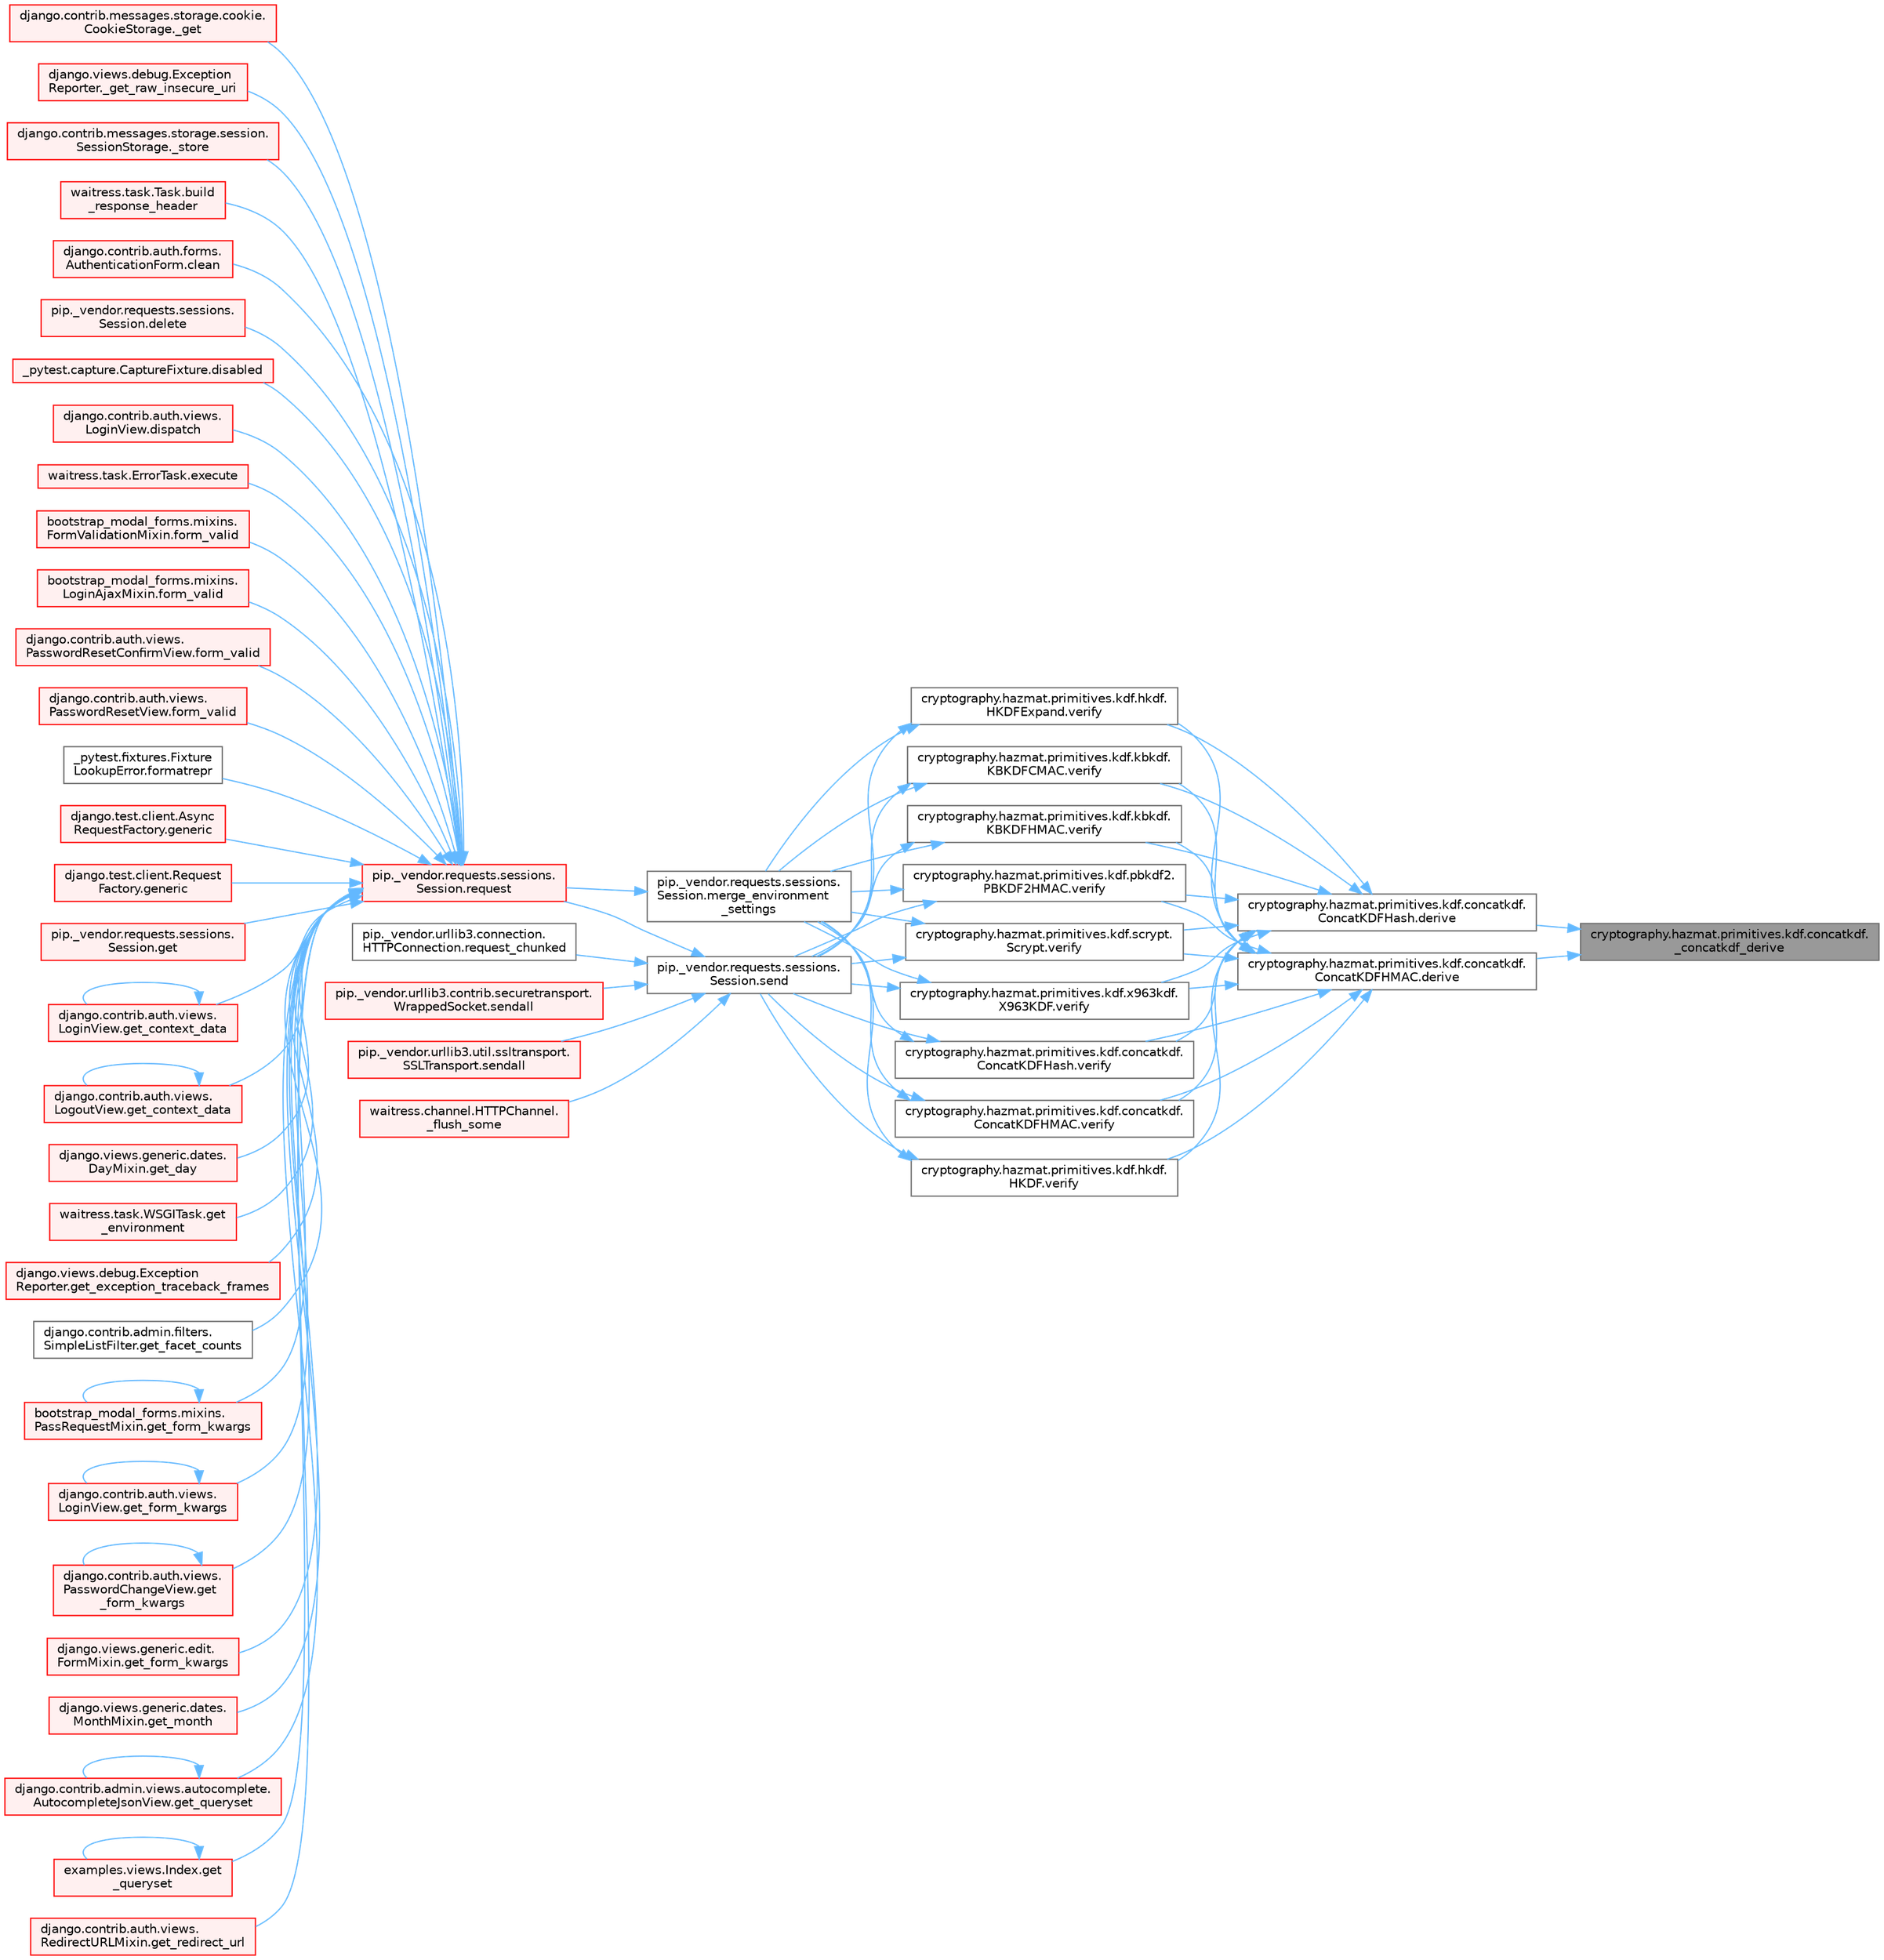 digraph "cryptography.hazmat.primitives.kdf.concatkdf._concatkdf_derive"
{
 // LATEX_PDF_SIZE
  bgcolor="transparent";
  edge [fontname=Helvetica,fontsize=10,labelfontname=Helvetica,labelfontsize=10];
  node [fontname=Helvetica,fontsize=10,shape=box,height=0.2,width=0.4];
  rankdir="RL";
  Node1 [id="Node000001",label="cryptography.hazmat.primitives.kdf.concatkdf.\l_concatkdf_derive",height=0.2,width=0.4,color="gray40", fillcolor="grey60", style="filled", fontcolor="black",tooltip=" "];
  Node1 -> Node2 [id="edge1_Node000001_Node000002",dir="back",color="steelblue1",style="solid",tooltip=" "];
  Node2 [id="Node000002",label="cryptography.hazmat.primitives.kdf.concatkdf.\lConcatKDFHash.derive",height=0.2,width=0.4,color="grey40", fillcolor="white", style="filled",URL="$classcryptography_1_1hazmat_1_1primitives_1_1kdf_1_1concatkdf_1_1_concat_k_d_f_hash.html#a44d18d3fe34cc688f5dcf165b355d963",tooltip=" "];
  Node2 -> Node3 [id="edge2_Node000002_Node000003",dir="back",color="steelblue1",style="solid",tooltip=" "];
  Node3 [id="Node000003",label="cryptography.hazmat.primitives.kdf.concatkdf.\lConcatKDFHash.verify",height=0.2,width=0.4,color="grey40", fillcolor="white", style="filled",URL="$classcryptography_1_1hazmat_1_1primitives_1_1kdf_1_1concatkdf_1_1_concat_k_d_f_hash.html#a872e664133e0cc33672c6fa5929f0bf8",tooltip=" "];
  Node3 -> Node4 [id="edge3_Node000003_Node000004",dir="back",color="steelblue1",style="solid",tooltip=" "];
  Node4 [id="Node000004",label="pip._vendor.requests.sessions.\lSession.merge_environment\l_settings",height=0.2,width=0.4,color="grey40", fillcolor="white", style="filled",URL="$classpip_1_1__vendor_1_1requests_1_1sessions_1_1_session.html#a1bbc07ae0fd8434a0ae651e3eb482be0",tooltip=" "];
  Node4 -> Node5 [id="edge4_Node000004_Node000005",dir="back",color="steelblue1",style="solid",tooltip=" "];
  Node5 [id="Node000005",label="pip._vendor.requests.sessions.\lSession.request",height=0.2,width=0.4,color="red", fillcolor="#FFF0F0", style="filled",URL="$classpip_1_1__vendor_1_1requests_1_1sessions_1_1_session.html#a3dddfa16e93faa1a1a553936d913482b",tooltip=" "];
  Node5 -> Node6 [id="edge5_Node000005_Node000006",dir="back",color="steelblue1",style="solid",tooltip=" "];
  Node6 [id="Node000006",label="django.contrib.messages.storage.cookie.\lCookieStorage._get",height=0.2,width=0.4,color="red", fillcolor="#FFF0F0", style="filled",URL="$classdjango_1_1contrib_1_1messages_1_1storage_1_1cookie_1_1_cookie_storage.html#a39d084f6072109675c9ef06c047174e8",tooltip=" "];
  Node5 -> Node126 [id="edge6_Node000005_Node000126",dir="back",color="steelblue1",style="solid",tooltip=" "];
  Node126 [id="Node000126",label="django.views.debug.Exception\lReporter._get_raw_insecure_uri",height=0.2,width=0.4,color="red", fillcolor="#FFF0F0", style="filled",URL="$classdjango_1_1views_1_1debug_1_1_exception_reporter.html#a7a7120cc6b92c3e1a0b855e351c30f42",tooltip=" "];
  Node5 -> Node130 [id="edge7_Node000005_Node000130",dir="back",color="steelblue1",style="solid",tooltip=" "];
  Node130 [id="Node000130",label="django.contrib.messages.storage.session.\lSessionStorage._store",height=0.2,width=0.4,color="red", fillcolor="#FFF0F0", style="filled",URL="$classdjango_1_1contrib_1_1messages_1_1storage_1_1session_1_1_session_storage.html#a371ed03facbc7ae28602ede4c99950d0",tooltip=" "];
  Node5 -> Node2449 [id="edge8_Node000005_Node002449",dir="back",color="steelblue1",style="solid",tooltip=" "];
  Node2449 [id="Node002449",label="waitress.task.Task.build\l_response_header",height=0.2,width=0.4,color="red", fillcolor="#FFF0F0", style="filled",URL="$classwaitress_1_1task_1_1_task.html#a4f20433be6bea4c797bfeb62408b997e",tooltip=" "];
  Node5 -> Node3062 [id="edge9_Node000005_Node003062",dir="back",color="steelblue1",style="solid",tooltip=" "];
  Node3062 [id="Node003062",label="django.contrib.auth.forms.\lAuthenticationForm.clean",height=0.2,width=0.4,color="red", fillcolor="#FFF0F0", style="filled",URL="$classdjango_1_1contrib_1_1auth_1_1forms_1_1_authentication_form.html#a92d28be6696caa8d1b7068eefe81793a",tooltip=" "];
  Node5 -> Node3063 [id="edge10_Node000005_Node003063",dir="back",color="steelblue1",style="solid",tooltip=" "];
  Node3063 [id="Node003063",label="pip._vendor.requests.sessions.\lSession.delete",height=0.2,width=0.4,color="red", fillcolor="#FFF0F0", style="filled",URL="$classpip_1_1__vendor_1_1requests_1_1sessions_1_1_session.html#abb6cd6b39dde48648dc875227e2e258e",tooltip=" "];
  Node5 -> Node3064 [id="edge11_Node000005_Node003064",dir="back",color="steelblue1",style="solid",tooltip=" "];
  Node3064 [id="Node003064",label="_pytest.capture.CaptureFixture.disabled",height=0.2,width=0.4,color="red", fillcolor="#FFF0F0", style="filled",URL="$class__pytest_1_1capture_1_1_capture_fixture.html#a3dda4f7495bd8fb93f4bd7dad2855d7f",tooltip=" "];
  Node5 -> Node2215 [id="edge12_Node000005_Node002215",dir="back",color="steelblue1",style="solid",tooltip=" "];
  Node2215 [id="Node002215",label="django.contrib.auth.views.\lLoginView.dispatch",height=0.2,width=0.4,color="red", fillcolor="#FFF0F0", style="filled",URL="$classdjango_1_1contrib_1_1auth_1_1views_1_1_login_view.html#a69a0b11a6598453586c755b32dfc02c3",tooltip=" "];
  Node5 -> Node3069 [id="edge13_Node000005_Node003069",dir="back",color="steelblue1",style="solid",tooltip=" "];
  Node3069 [id="Node003069",label="waitress.task.ErrorTask.execute",height=0.2,width=0.4,color="red", fillcolor="#FFF0F0", style="filled",URL="$classwaitress_1_1task_1_1_error_task.html#ad5c6d14c13ba3d33e82b1b138e634bb0",tooltip=" "];
  Node5 -> Node3070 [id="edge14_Node000005_Node003070",dir="back",color="steelblue1",style="solid",tooltip=" "];
  Node3070 [id="Node003070",label="bootstrap_modal_forms.mixins.\lFormValidationMixin.form_valid",height=0.2,width=0.4,color="red", fillcolor="#FFF0F0", style="filled",URL="$classbootstrap__modal__forms_1_1mixins_1_1_form_validation_mixin.html#a415bfd631a922d1368281b015e04ba4c",tooltip=" "];
  Node5 -> Node3071 [id="edge15_Node000005_Node003071",dir="back",color="steelblue1",style="solid",tooltip=" "];
  Node3071 [id="Node003071",label="bootstrap_modal_forms.mixins.\lLoginAjaxMixin.form_valid",height=0.2,width=0.4,color="red", fillcolor="#FFF0F0", style="filled",URL="$classbootstrap__modal__forms_1_1mixins_1_1_login_ajax_mixin.html#a1cba170b69b7fd25ca43d399c808725e",tooltip=" "];
  Node5 -> Node3072 [id="edge16_Node000005_Node003072",dir="back",color="steelblue1",style="solid",tooltip=" "];
  Node3072 [id="Node003072",label="django.contrib.auth.views.\lPasswordResetConfirmView.form_valid",height=0.2,width=0.4,color="red", fillcolor="#FFF0F0", style="filled",URL="$classdjango_1_1contrib_1_1auth_1_1views_1_1_password_reset_confirm_view.html#a6da228b477be1871236a83c005301b3c",tooltip=" "];
  Node5 -> Node3073 [id="edge17_Node000005_Node003073",dir="back",color="steelblue1",style="solid",tooltip=" "];
  Node3073 [id="Node003073",label="django.contrib.auth.views.\lPasswordResetView.form_valid",height=0.2,width=0.4,color="red", fillcolor="#FFF0F0", style="filled",URL="$classdjango_1_1contrib_1_1auth_1_1views_1_1_password_reset_view.html#a1beeb7e6b51b528c0c10b3a74c0d51e3",tooltip=" "];
  Node5 -> Node3074 [id="edge18_Node000005_Node003074",dir="back",color="steelblue1",style="solid",tooltip=" "];
  Node3074 [id="Node003074",label="_pytest.fixtures.Fixture\lLookupError.formatrepr",height=0.2,width=0.4,color="grey40", fillcolor="white", style="filled",URL="$class__pytest_1_1fixtures_1_1_fixture_lookup_error.html#a22b5af6283420cffbeff550a445d243a",tooltip=" "];
  Node5 -> Node3075 [id="edge19_Node000005_Node003075",dir="back",color="steelblue1",style="solid",tooltip=" "];
  Node3075 [id="Node003075",label="django.test.client.Async\lRequestFactory.generic",height=0.2,width=0.4,color="red", fillcolor="#FFF0F0", style="filled",URL="$classdjango_1_1test_1_1client_1_1_async_request_factory.html#a470d6888694e77c09bd7d8bf6d588233",tooltip=" "];
  Node5 -> Node3088 [id="edge20_Node000005_Node003088",dir="back",color="steelblue1",style="solid",tooltip=" "];
  Node3088 [id="Node003088",label="django.test.client.Request\lFactory.generic",height=0.2,width=0.4,color="red", fillcolor="#FFF0F0", style="filled",URL="$classdjango_1_1test_1_1client_1_1_request_factory.html#a24740fe264de91d8c4c1205c9172206d",tooltip=" "];
  Node5 -> Node3089 [id="edge21_Node000005_Node003089",dir="back",color="steelblue1",style="solid",tooltip=" "];
  Node3089 [id="Node003089",label="pip._vendor.requests.sessions.\lSession.get",height=0.2,width=0.4,color="red", fillcolor="#FFF0F0", style="filled",URL="$classpip_1_1__vendor_1_1requests_1_1sessions_1_1_session.html#ad86dcc9de47cd87bf70ecf0f2c537e53",tooltip=" "];
  Node5 -> Node3090 [id="edge22_Node000005_Node003090",dir="back",color="steelblue1",style="solid",tooltip=" "];
  Node3090 [id="Node003090",label="django.contrib.auth.views.\lLoginView.get_context_data",height=0.2,width=0.4,color="red", fillcolor="#FFF0F0", style="filled",URL="$classdjango_1_1contrib_1_1auth_1_1views_1_1_login_view.html#a5acd74035066c40850101f1d9643e328",tooltip=" "];
  Node3090 -> Node3090 [id="edge23_Node003090_Node003090",dir="back",color="steelblue1",style="solid",tooltip=" "];
  Node5 -> Node3091 [id="edge24_Node000005_Node003091",dir="back",color="steelblue1",style="solid",tooltip=" "];
  Node3091 [id="Node003091",label="django.contrib.auth.views.\lLogoutView.get_context_data",height=0.2,width=0.4,color="red", fillcolor="#FFF0F0", style="filled",URL="$classdjango_1_1contrib_1_1auth_1_1views_1_1_logout_view.html#afab0ac15cb452acb486a3f7b9747e43b",tooltip=" "];
  Node3091 -> Node3091 [id="edge25_Node003091_Node003091",dir="back",color="steelblue1",style="solid",tooltip=" "];
  Node5 -> Node3092 [id="edge26_Node000005_Node003092",dir="back",color="steelblue1",style="solid",tooltip=" "];
  Node3092 [id="Node003092",label="django.views.generic.dates.\lDayMixin.get_day",height=0.2,width=0.4,color="red", fillcolor="#FFF0F0", style="filled",URL="$classdjango_1_1views_1_1generic_1_1dates_1_1_day_mixin.html#a410db285b705518118df478a63fc572a",tooltip=" "];
  Node5 -> Node3093 [id="edge27_Node000005_Node003093",dir="back",color="steelblue1",style="solid",tooltip=" "];
  Node3093 [id="Node003093",label="waitress.task.WSGITask.get\l_environment",height=0.2,width=0.4,color="red", fillcolor="#FFF0F0", style="filled",URL="$classwaitress_1_1task_1_1_w_s_g_i_task.html#a9a1b4b87c8f7bee8209018ee7c743c26",tooltip=" "];
  Node5 -> Node2607 [id="edge28_Node000005_Node002607",dir="back",color="steelblue1",style="solid",tooltip=" "];
  Node2607 [id="Node002607",label="django.views.debug.Exception\lReporter.get_exception_traceback_frames",height=0.2,width=0.4,color="red", fillcolor="#FFF0F0", style="filled",URL="$classdjango_1_1views_1_1debug_1_1_exception_reporter.html#a326b08b3941038a5504f8e0a846bae68",tooltip=" "];
  Node5 -> Node3095 [id="edge29_Node000005_Node003095",dir="back",color="steelblue1",style="solid",tooltip=" "];
  Node3095 [id="Node003095",label="django.contrib.admin.filters.\lSimpleListFilter.get_facet_counts",height=0.2,width=0.4,color="grey40", fillcolor="white", style="filled",URL="$classdjango_1_1contrib_1_1admin_1_1filters_1_1_simple_list_filter.html#a97fd984f5668670f0887f81c30f9fda7",tooltip=" "];
  Node5 -> Node3096 [id="edge30_Node000005_Node003096",dir="back",color="steelblue1",style="solid",tooltip=" "];
  Node3096 [id="Node003096",label="bootstrap_modal_forms.mixins.\lPassRequestMixin.get_form_kwargs",height=0.2,width=0.4,color="red", fillcolor="#FFF0F0", style="filled",URL="$classbootstrap__modal__forms_1_1mixins_1_1_pass_request_mixin.html#ad4ae849823f332bb1016a8508cb34ee3",tooltip=" "];
  Node3096 -> Node3096 [id="edge31_Node003096_Node003096",dir="back",color="steelblue1",style="solid",tooltip=" "];
  Node5 -> Node3097 [id="edge32_Node000005_Node003097",dir="back",color="steelblue1",style="solid",tooltip=" "];
  Node3097 [id="Node003097",label="django.contrib.auth.views.\lLoginView.get_form_kwargs",height=0.2,width=0.4,color="red", fillcolor="#FFF0F0", style="filled",URL="$classdjango_1_1contrib_1_1auth_1_1views_1_1_login_view.html#a2eba98b8c16c8a98348679ea2c921d25",tooltip=" "];
  Node3097 -> Node3097 [id="edge33_Node003097_Node003097",dir="back",color="steelblue1",style="solid",tooltip=" "];
  Node5 -> Node3098 [id="edge34_Node000005_Node003098",dir="back",color="steelblue1",style="solid",tooltip=" "];
  Node3098 [id="Node003098",label="django.contrib.auth.views.\lPasswordChangeView.get\l_form_kwargs",height=0.2,width=0.4,color="red", fillcolor="#FFF0F0", style="filled",URL="$classdjango_1_1contrib_1_1auth_1_1views_1_1_password_change_view.html#a553cf3e37e5a2c05db774e580cbcc038",tooltip=" "];
  Node3098 -> Node3098 [id="edge35_Node003098_Node003098",dir="back",color="steelblue1",style="solid",tooltip=" "];
  Node5 -> Node1854 [id="edge36_Node000005_Node001854",dir="back",color="steelblue1",style="solid",tooltip=" "];
  Node1854 [id="Node001854",label="django.views.generic.edit.\lFormMixin.get_form_kwargs",height=0.2,width=0.4,color="red", fillcolor="#FFF0F0", style="filled",URL="$classdjango_1_1views_1_1generic_1_1edit_1_1_form_mixin.html#a7e8c141b6c4efa8727e7f06322969249",tooltip=" "];
  Node5 -> Node3099 [id="edge37_Node000005_Node003099",dir="back",color="steelblue1",style="solid",tooltip=" "];
  Node3099 [id="Node003099",label="django.views.generic.dates.\lMonthMixin.get_month",height=0.2,width=0.4,color="red", fillcolor="#FFF0F0", style="filled",URL="$classdjango_1_1views_1_1generic_1_1dates_1_1_month_mixin.html#add54a3d80358c6e643ac264d97d4f2a7",tooltip=" "];
  Node5 -> Node3100 [id="edge38_Node000005_Node003100",dir="back",color="steelblue1",style="solid",tooltip=" "];
  Node3100 [id="Node003100",label="django.contrib.admin.views.autocomplete.\lAutocompleteJsonView.get_queryset",height=0.2,width=0.4,color="red", fillcolor="#FFF0F0", style="filled",URL="$classdjango_1_1contrib_1_1admin_1_1views_1_1autocomplete_1_1_autocomplete_json_view.html#a6eb5abbd3b2e8b252a4ce9ca2680f3d3",tooltip=" "];
  Node3100 -> Node3100 [id="edge39_Node003100_Node003100",dir="back",color="steelblue1",style="solid",tooltip=" "];
  Node5 -> Node3101 [id="edge40_Node000005_Node003101",dir="back",color="steelblue1",style="solid",tooltip=" "];
  Node3101 [id="Node003101",label="examples.views.Index.get\l_queryset",height=0.2,width=0.4,color="red", fillcolor="#FFF0F0", style="filled",URL="$classexamples_1_1views_1_1_index.html#a288026bb9059b37dca786922296dfcd3",tooltip=" "];
  Node3101 -> Node3101 [id="edge41_Node003101_Node003101",dir="back",color="steelblue1",style="solid",tooltip=" "];
  Node5 -> Node3102 [id="edge42_Node000005_Node003102",dir="back",color="steelblue1",style="solid",tooltip=" "];
  Node3102 [id="Node003102",label="django.contrib.auth.views.\lRedirectURLMixin.get_redirect_url",height=0.2,width=0.4,color="red", fillcolor="#FFF0F0", style="filled",URL="$classdjango_1_1contrib_1_1auth_1_1views_1_1_redirect_u_r_l_mixin.html#a5598a164f9f21e7329630fad5e5c4c77",tooltip=" "];
  Node3 -> Node1767 [id="edge43_Node000003_Node001767",dir="back",color="steelblue1",style="solid",tooltip=" "];
  Node1767 [id="Node001767",label="pip._vendor.requests.sessions.\lSession.send",height=0.2,width=0.4,color="grey40", fillcolor="white", style="filled",URL="$classpip_1_1__vendor_1_1requests_1_1sessions_1_1_session.html#ac53877008b8d3c6901be36033885124c",tooltip=" "];
  Node1767 -> Node93 [id="edge44_Node001767_Node000093",dir="back",color="steelblue1",style="solid",tooltip=" "];
  Node93 [id="Node000093",label="waitress.channel.HTTPChannel.\l_flush_some",height=0.2,width=0.4,color="red", fillcolor="#FFF0F0", style="filled",URL="$classwaitress_1_1channel_1_1_h_t_t_p_channel.html#af4abc69cb0ebdecacfe3e79bda37a43f",tooltip=" "];
  Node1767 -> Node5 [id="edge45_Node001767_Node000005",dir="back",color="steelblue1",style="solid",tooltip=" "];
  Node1767 -> Node100 [id="edge46_Node001767_Node000100",dir="back",color="steelblue1",style="solid",tooltip=" "];
  Node100 [id="Node000100",label="pip._vendor.urllib3.connection.\lHTTPConnection.request_chunked",height=0.2,width=0.4,color="grey40", fillcolor="white", style="filled",URL="$classpip_1_1__vendor_1_1urllib3_1_1connection_1_1_h_t_t_p_connection.html#a9af6f422554c315fcde06d65e97becfc",tooltip=" "];
  Node1767 -> Node101 [id="edge47_Node001767_Node000101",dir="back",color="steelblue1",style="solid",tooltip=" "];
  Node101 [id="Node000101",label="pip._vendor.urllib3.contrib.securetransport.\lWrappedSocket.sendall",height=0.2,width=0.4,color="red", fillcolor="#FFF0F0", style="filled",URL="$classpip_1_1__vendor_1_1urllib3_1_1contrib_1_1securetransport_1_1_wrapped_socket.html#a67b9b212d8bdb9f37e14c33d3c28ce8e",tooltip=" "];
  Node1767 -> Node102 [id="edge48_Node001767_Node000102",dir="back",color="steelblue1",style="solid",tooltip=" "];
  Node102 [id="Node000102",label="pip._vendor.urllib3.util.ssltransport.\lSSLTransport.sendall",height=0.2,width=0.4,color="red", fillcolor="#FFF0F0", style="filled",URL="$classpip_1_1__vendor_1_1urllib3_1_1util_1_1ssltransport_1_1_s_s_l_transport.html#a6127132ecea729b7d77e99c6c6eac732",tooltip=" "];
  Node2 -> Node3170 [id="edge49_Node000002_Node003170",dir="back",color="steelblue1",style="solid",tooltip=" "];
  Node3170 [id="Node003170",label="cryptography.hazmat.primitives.kdf.concatkdf.\lConcatKDFHMAC.verify",height=0.2,width=0.4,color="grey40", fillcolor="white", style="filled",URL="$classcryptography_1_1hazmat_1_1primitives_1_1kdf_1_1concatkdf_1_1_concat_k_d_f_h_m_a_c.html#aa6a81903e1b96874301933bc996c78bd",tooltip=" "];
  Node3170 -> Node4 [id="edge50_Node003170_Node000004",dir="back",color="steelblue1",style="solid",tooltip=" "];
  Node3170 -> Node1767 [id="edge51_Node003170_Node001767",dir="back",color="steelblue1",style="solid",tooltip=" "];
  Node2 -> Node3171 [id="edge52_Node000002_Node003171",dir="back",color="steelblue1",style="solid",tooltip=" "];
  Node3171 [id="Node003171",label="cryptography.hazmat.primitives.kdf.hkdf.\lHKDF.verify",height=0.2,width=0.4,color="grey40", fillcolor="white", style="filled",URL="$classcryptography_1_1hazmat_1_1primitives_1_1kdf_1_1hkdf_1_1_h_k_d_f.html#a7ac8bf663d79e3c30b68d44331902304",tooltip=" "];
  Node3171 -> Node4 [id="edge53_Node003171_Node000004",dir="back",color="steelblue1",style="solid",tooltip=" "];
  Node3171 -> Node1767 [id="edge54_Node003171_Node001767",dir="back",color="steelblue1",style="solid",tooltip=" "];
  Node2 -> Node3172 [id="edge55_Node000002_Node003172",dir="back",color="steelblue1",style="solid",tooltip=" "];
  Node3172 [id="Node003172",label="cryptography.hazmat.primitives.kdf.hkdf.\lHKDFExpand.verify",height=0.2,width=0.4,color="grey40", fillcolor="white", style="filled",URL="$classcryptography_1_1hazmat_1_1primitives_1_1kdf_1_1hkdf_1_1_h_k_d_f_expand.html#a74f916e6649372a432769965a7e01fea",tooltip=" "];
  Node3172 -> Node4 [id="edge56_Node003172_Node000004",dir="back",color="steelblue1",style="solid",tooltip=" "];
  Node3172 -> Node1767 [id="edge57_Node003172_Node001767",dir="back",color="steelblue1",style="solid",tooltip=" "];
  Node2 -> Node3173 [id="edge58_Node000002_Node003173",dir="back",color="steelblue1",style="solid",tooltip=" "];
  Node3173 [id="Node003173",label="cryptography.hazmat.primitives.kdf.kbkdf.\lKBKDFCMAC.verify",height=0.2,width=0.4,color="grey40", fillcolor="white", style="filled",URL="$classcryptography_1_1hazmat_1_1primitives_1_1kdf_1_1kbkdf_1_1_k_b_k_d_f_c_m_a_c.html#ab97e9dff30b4fe2752f1457c582fb0e3",tooltip=" "];
  Node3173 -> Node4 [id="edge59_Node003173_Node000004",dir="back",color="steelblue1",style="solid",tooltip=" "];
  Node3173 -> Node1767 [id="edge60_Node003173_Node001767",dir="back",color="steelblue1",style="solid",tooltip=" "];
  Node2 -> Node3174 [id="edge61_Node000002_Node003174",dir="back",color="steelblue1",style="solid",tooltip=" "];
  Node3174 [id="Node003174",label="cryptography.hazmat.primitives.kdf.kbkdf.\lKBKDFHMAC.verify",height=0.2,width=0.4,color="grey40", fillcolor="white", style="filled",URL="$classcryptography_1_1hazmat_1_1primitives_1_1kdf_1_1kbkdf_1_1_k_b_k_d_f_h_m_a_c.html#a34c59907c93650471d5ef56197cc0522",tooltip=" "];
  Node3174 -> Node4 [id="edge62_Node003174_Node000004",dir="back",color="steelblue1",style="solid",tooltip=" "];
  Node3174 -> Node1767 [id="edge63_Node003174_Node001767",dir="back",color="steelblue1",style="solid",tooltip=" "];
  Node2 -> Node3175 [id="edge64_Node000002_Node003175",dir="back",color="steelblue1",style="solid",tooltip=" "];
  Node3175 [id="Node003175",label="cryptography.hazmat.primitives.kdf.pbkdf2.\lPBKDF2HMAC.verify",height=0.2,width=0.4,color="grey40", fillcolor="white", style="filled",URL="$classcryptography_1_1hazmat_1_1primitives_1_1kdf_1_1pbkdf2_1_1_p_b_k_d_f2_h_m_a_c.html#a26ff66523aee7cc3fca19575bd6e7d8d",tooltip=" "];
  Node3175 -> Node4 [id="edge65_Node003175_Node000004",dir="back",color="steelblue1",style="solid",tooltip=" "];
  Node3175 -> Node1767 [id="edge66_Node003175_Node001767",dir="back",color="steelblue1",style="solid",tooltip=" "];
  Node2 -> Node3176 [id="edge67_Node000002_Node003176",dir="back",color="steelblue1",style="solid",tooltip=" "];
  Node3176 [id="Node003176",label="cryptography.hazmat.primitives.kdf.scrypt.\lScrypt.verify",height=0.2,width=0.4,color="grey40", fillcolor="white", style="filled",URL="$classcryptography_1_1hazmat_1_1primitives_1_1kdf_1_1scrypt_1_1_scrypt.html#ae148c4ac37fb38bf45f8c62fde18a9f7",tooltip=" "];
  Node3176 -> Node4 [id="edge68_Node003176_Node000004",dir="back",color="steelblue1",style="solid",tooltip=" "];
  Node3176 -> Node1767 [id="edge69_Node003176_Node001767",dir="back",color="steelblue1",style="solid",tooltip=" "];
  Node2 -> Node3177 [id="edge70_Node000002_Node003177",dir="back",color="steelblue1",style="solid",tooltip=" "];
  Node3177 [id="Node003177",label="cryptography.hazmat.primitives.kdf.x963kdf.\lX963KDF.verify",height=0.2,width=0.4,color="grey40", fillcolor="white", style="filled",URL="$classcryptography_1_1hazmat_1_1primitives_1_1kdf_1_1x963kdf_1_1_x963_k_d_f.html#a8b414f7fece75f6a933b19e9240d695d",tooltip=" "];
  Node3177 -> Node4 [id="edge71_Node003177_Node000004",dir="back",color="steelblue1",style="solid",tooltip=" "];
  Node3177 -> Node1767 [id="edge72_Node003177_Node001767",dir="back",color="steelblue1",style="solid",tooltip=" "];
  Node1 -> Node3180 [id="edge73_Node000001_Node003180",dir="back",color="steelblue1",style="solid",tooltip=" "];
  Node3180 [id="Node003180",label="cryptography.hazmat.primitives.kdf.concatkdf.\lConcatKDFHMAC.derive",height=0.2,width=0.4,color="grey40", fillcolor="white", style="filled",URL="$classcryptography_1_1hazmat_1_1primitives_1_1kdf_1_1concatkdf_1_1_concat_k_d_f_h_m_a_c.html#aa537e669687984cd7be24031f351f2d5",tooltip=" "];
  Node3180 -> Node3 [id="edge74_Node003180_Node000003",dir="back",color="steelblue1",style="solid",tooltip=" "];
  Node3180 -> Node3170 [id="edge75_Node003180_Node003170",dir="back",color="steelblue1",style="solid",tooltip=" "];
  Node3180 -> Node3171 [id="edge76_Node003180_Node003171",dir="back",color="steelblue1",style="solid",tooltip=" "];
  Node3180 -> Node3172 [id="edge77_Node003180_Node003172",dir="back",color="steelblue1",style="solid",tooltip=" "];
  Node3180 -> Node3173 [id="edge78_Node003180_Node003173",dir="back",color="steelblue1",style="solid",tooltip=" "];
  Node3180 -> Node3174 [id="edge79_Node003180_Node003174",dir="back",color="steelblue1",style="solid",tooltip=" "];
  Node3180 -> Node3175 [id="edge80_Node003180_Node003175",dir="back",color="steelblue1",style="solid",tooltip=" "];
  Node3180 -> Node3176 [id="edge81_Node003180_Node003176",dir="back",color="steelblue1",style="solid",tooltip=" "];
  Node3180 -> Node3177 [id="edge82_Node003180_Node003177",dir="back",color="steelblue1",style="solid",tooltip=" "];
}
